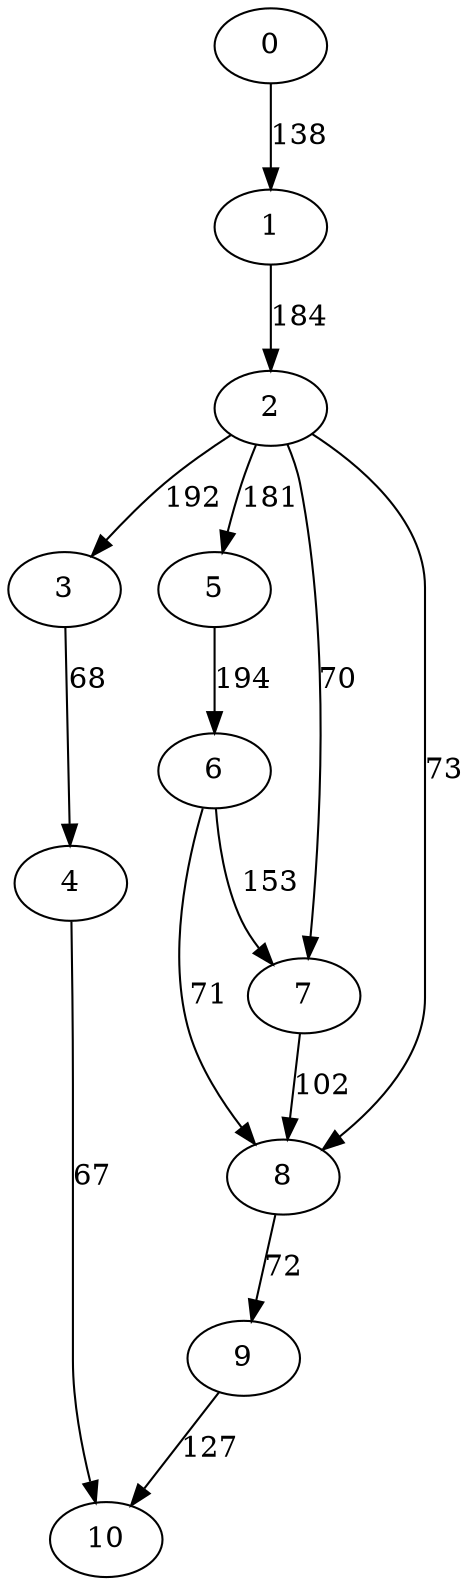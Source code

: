 digraph t10p2r7_17 {
0 -> 1 [ label = 138 ];
1 -> 2 [ label = 184 ];
2 -> 3 [ label = 192 ];
2 -> 5 [ label = 181 ];
2 -> 7 [ label = 70 ];
2 -> 8 [ label = 73 ];
3 -> 4 [ label = 68 ];
4 -> 10 [ label = 67 ];
5 -> 6 [ label = 194 ];
6 -> 7 [ label = 153 ];
6 -> 8 [ label = 71 ];
7 -> 8 [ label = 102 ];
8 -> 9 [ label = 72 ];
9 -> 10 [ label = 127 ];
 }

